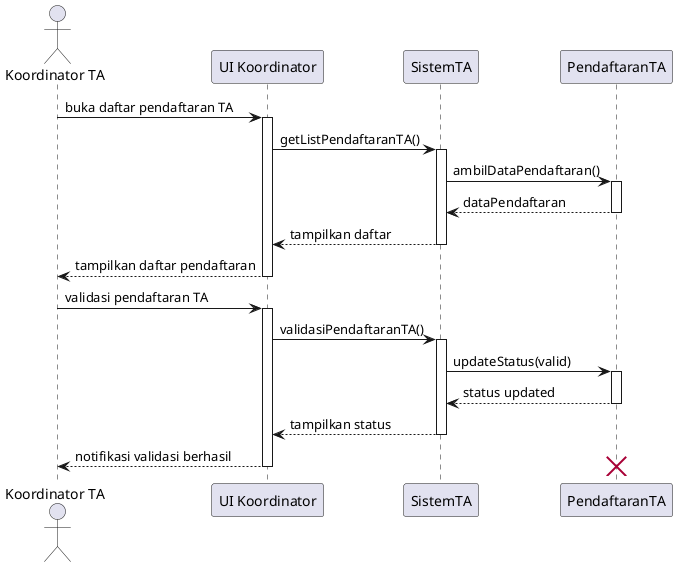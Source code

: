 @startuml
actor "Koordinator TA" as Koordinator
participant "UI Koordinator" as UI
participant "SistemTA" as Sistem
participant "PendaftaranTA" as Pendaftaran

Koordinator -> UI: buka daftar pendaftaran TA
activate UI
UI -> Sistem: getListPendaftaranTA()
activate Sistem
Sistem -> Pendaftaran: ambilDataPendaftaran()
activate Pendaftaran
Pendaftaran --> Sistem: dataPendaftaran
deactivate Pendaftaran
Sistem --> UI: tampilkan daftar
deactivate Sistem
UI --> Koordinator: tampilkan daftar pendaftaran
deactivate UI

Koordinator -> UI: validasi pendaftaran TA
activate UI
UI -> Sistem: validasiPendaftaranTA()
activate Sistem
Sistem -> Pendaftaran: updateStatus(valid)
activate Pendaftaran
Pendaftaran --> Sistem: status updated
deactivate Pendaftaran
Sistem --> UI: tampilkan status
deactivate Sistem
UI --> Koordinator: notifikasi validasi berhasil
deactivate UI

destroy Pendaftaran
@enduml
